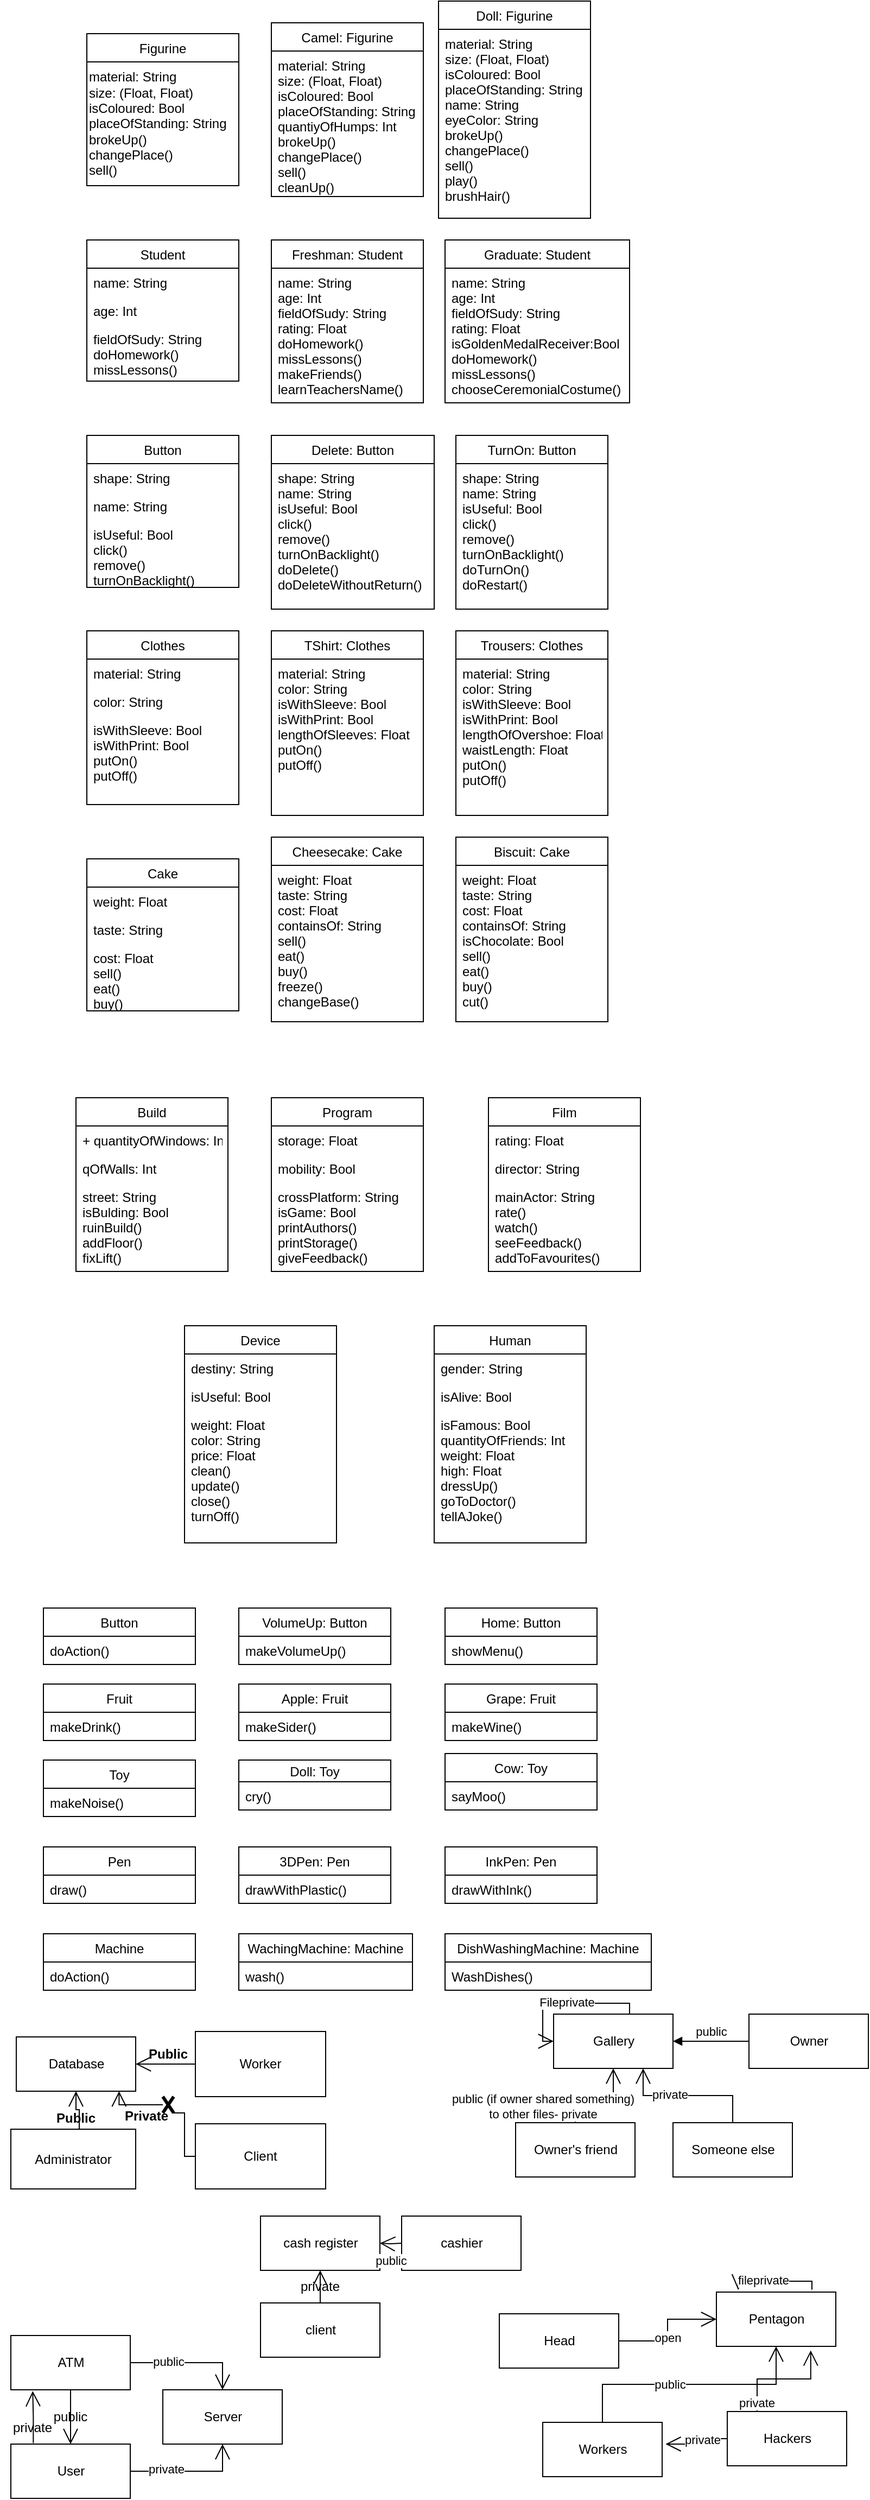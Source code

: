 <mxfile version="15.4.1" type="github">
  <diagram id="C5RBs43oDa-KdzZeNtuy" name="Page-1">
    <mxGraphModel dx="1662" dy="1931" grid="1" gridSize="10" guides="1" tooltips="1" connect="1" arrows="1" fold="1" page="1" pageScale="1" pageWidth="827" pageHeight="1169" math="0" shadow="0">
      <root>
        <mxCell id="WIyWlLk6GJQsqaUBKTNV-0" />
        <mxCell id="WIyWlLk6GJQsqaUBKTNV-1" parent="WIyWlLk6GJQsqaUBKTNV-0" />
        <mxCell id="d9hjLv1WuLnABqPmbMbq-0" value="Build" style="swimlane;fontStyle=0;childLayout=stackLayout;horizontal=1;startSize=26;fillColor=none;horizontalStack=0;resizeParent=1;resizeParentMax=0;resizeLast=0;collapsible=1;marginBottom=0;" parent="WIyWlLk6GJQsqaUBKTNV-1" vertex="1">
          <mxGeometry x="80" y="-140" width="140" height="160" as="geometry">
            <mxRectangle x="200" y="-570" width="60" height="26" as="alternateBounds" />
          </mxGeometry>
        </mxCell>
        <mxCell id="d9hjLv1WuLnABqPmbMbq-1" value="+ quantityOfWindows: Int" style="text;strokeColor=none;fillColor=none;align=left;verticalAlign=top;spacingLeft=4;spacingRight=4;overflow=hidden;rotatable=0;points=[[0,0.5],[1,0.5]];portConstraint=eastwest;" parent="d9hjLv1WuLnABqPmbMbq-0" vertex="1">
          <mxGeometry y="26" width="140" height="26" as="geometry" />
        </mxCell>
        <mxCell id="d9hjLv1WuLnABqPmbMbq-2" value="qOfWalls: Int" style="text;strokeColor=none;fillColor=none;align=left;verticalAlign=top;spacingLeft=4;spacingRight=4;overflow=hidden;rotatable=0;points=[[0,0.5],[1,0.5]];portConstraint=eastwest;" parent="d9hjLv1WuLnABqPmbMbq-0" vertex="1">
          <mxGeometry y="52" width="140" height="26" as="geometry" />
        </mxCell>
        <mxCell id="d9hjLv1WuLnABqPmbMbq-3" value="street: String&#xa;isBulding: Bool&#xa;ruinBuild()&#xa;addFloor()&#xa;fixLift()" style="text;strokeColor=none;fillColor=none;align=left;verticalAlign=top;spacingLeft=4;spacingRight=4;overflow=hidden;rotatable=0;points=[[0,0.5],[1,0.5]];portConstraint=eastwest;" parent="d9hjLv1WuLnABqPmbMbq-0" vertex="1">
          <mxGeometry y="78" width="140" height="82" as="geometry" />
        </mxCell>
        <mxCell id="d9hjLv1WuLnABqPmbMbq-6" value="Program" style="swimlane;fontStyle=0;childLayout=stackLayout;horizontal=1;startSize=26;fillColor=none;horizontalStack=0;resizeParent=1;resizeParentMax=0;resizeLast=0;collapsible=1;marginBottom=0;" parent="WIyWlLk6GJQsqaUBKTNV-1" vertex="1">
          <mxGeometry x="260" y="-140" width="140" height="160" as="geometry" />
        </mxCell>
        <mxCell id="d9hjLv1WuLnABqPmbMbq-7" value="storage: Float" style="text;strokeColor=none;fillColor=none;align=left;verticalAlign=top;spacingLeft=4;spacingRight=4;overflow=hidden;rotatable=0;points=[[0,0.5],[1,0.5]];portConstraint=eastwest;" parent="d9hjLv1WuLnABqPmbMbq-6" vertex="1">
          <mxGeometry y="26" width="140" height="26" as="geometry" />
        </mxCell>
        <mxCell id="d9hjLv1WuLnABqPmbMbq-8" value="mobility: Bool" style="text;strokeColor=none;fillColor=none;align=left;verticalAlign=top;spacingLeft=4;spacingRight=4;overflow=hidden;rotatable=0;points=[[0,0.5],[1,0.5]];portConstraint=eastwest;" parent="d9hjLv1WuLnABqPmbMbq-6" vertex="1">
          <mxGeometry y="52" width="140" height="26" as="geometry" />
        </mxCell>
        <mxCell id="d9hjLv1WuLnABqPmbMbq-9" value="crossPlatform: String&#xa;isGame: Bool&#xa;printAuthors()&#xa;printStorage()&#xa;giveFeedback()" style="text;strokeColor=none;fillColor=none;align=left;verticalAlign=top;spacingLeft=4;spacingRight=4;overflow=hidden;rotatable=0;points=[[0,0.5],[1,0.5]];portConstraint=eastwest;" parent="d9hjLv1WuLnABqPmbMbq-6" vertex="1">
          <mxGeometry y="78" width="140" height="82" as="geometry" />
        </mxCell>
        <mxCell id="d9hjLv1WuLnABqPmbMbq-10" value="Film" style="swimlane;fontStyle=0;childLayout=stackLayout;horizontal=1;startSize=26;fillColor=none;horizontalStack=0;resizeParent=1;resizeParentMax=0;resizeLast=0;collapsible=1;marginBottom=0;" parent="WIyWlLk6GJQsqaUBKTNV-1" vertex="1">
          <mxGeometry x="460" y="-140" width="140" height="160" as="geometry" />
        </mxCell>
        <mxCell id="d9hjLv1WuLnABqPmbMbq-11" value="rating: Float" style="text;strokeColor=none;fillColor=none;align=left;verticalAlign=top;spacingLeft=4;spacingRight=4;overflow=hidden;rotatable=0;points=[[0,0.5],[1,0.5]];portConstraint=eastwest;" parent="d9hjLv1WuLnABqPmbMbq-10" vertex="1">
          <mxGeometry y="26" width="140" height="26" as="geometry" />
        </mxCell>
        <mxCell id="d9hjLv1WuLnABqPmbMbq-12" value="director: String" style="text;strokeColor=none;fillColor=none;align=left;verticalAlign=top;spacingLeft=4;spacingRight=4;overflow=hidden;rotatable=0;points=[[0,0.5],[1,0.5]];portConstraint=eastwest;" parent="d9hjLv1WuLnABqPmbMbq-10" vertex="1">
          <mxGeometry y="52" width="140" height="26" as="geometry" />
        </mxCell>
        <mxCell id="d9hjLv1WuLnABqPmbMbq-13" value="mainActor: String&#xa;rate()&#xa;watch()&#xa;seeFeedback()&#xa;addToFavourites()" style="text;strokeColor=none;fillColor=none;align=left;verticalAlign=top;spacingLeft=4;spacingRight=4;overflow=hidden;rotatable=0;points=[[0,0.5],[1,0.5]];portConstraint=eastwest;" parent="d9hjLv1WuLnABqPmbMbq-10" vertex="1">
          <mxGeometry y="78" width="140" height="82" as="geometry" />
        </mxCell>
        <mxCell id="d9hjLv1WuLnABqPmbMbq-14" value="Device" style="swimlane;fontStyle=0;childLayout=stackLayout;horizontal=1;startSize=26;fillColor=none;horizontalStack=0;resizeParent=1;resizeParentMax=0;resizeLast=0;collapsible=1;marginBottom=0;" parent="WIyWlLk6GJQsqaUBKTNV-1" vertex="1">
          <mxGeometry x="180" y="70" width="140" height="200" as="geometry" />
        </mxCell>
        <mxCell id="d9hjLv1WuLnABqPmbMbq-15" value="destiny: String" style="text;strokeColor=none;fillColor=none;align=left;verticalAlign=top;spacingLeft=4;spacingRight=4;overflow=hidden;rotatable=0;points=[[0,0.5],[1,0.5]];portConstraint=eastwest;" parent="d9hjLv1WuLnABqPmbMbq-14" vertex="1">
          <mxGeometry y="26" width="140" height="26" as="geometry" />
        </mxCell>
        <mxCell id="d9hjLv1WuLnABqPmbMbq-16" value="isUseful: Bool" style="text;strokeColor=none;fillColor=none;align=left;verticalAlign=top;spacingLeft=4;spacingRight=4;overflow=hidden;rotatable=0;points=[[0,0.5],[1,0.5]];portConstraint=eastwest;" parent="d9hjLv1WuLnABqPmbMbq-14" vertex="1">
          <mxGeometry y="52" width="140" height="26" as="geometry" />
        </mxCell>
        <mxCell id="d9hjLv1WuLnABqPmbMbq-17" value="weight: Float&#xa;color: String&#xa;price: Float&#xa;clean()&#xa;update()&#xa;close()&#xa;turnOff()" style="text;strokeColor=none;fillColor=none;align=left;verticalAlign=top;spacingLeft=4;spacingRight=4;overflow=hidden;rotatable=0;points=[[0,0.5],[1,0.5]];portConstraint=eastwest;" parent="d9hjLv1WuLnABqPmbMbq-14" vertex="1">
          <mxGeometry y="78" width="140" height="122" as="geometry" />
        </mxCell>
        <mxCell id="d9hjLv1WuLnABqPmbMbq-18" value="Human" style="swimlane;fontStyle=0;childLayout=stackLayout;horizontal=1;startSize=26;fillColor=none;horizontalStack=0;resizeParent=1;resizeParentMax=0;resizeLast=0;collapsible=1;marginBottom=0;" parent="WIyWlLk6GJQsqaUBKTNV-1" vertex="1">
          <mxGeometry x="410" y="70" width="140" height="200" as="geometry" />
        </mxCell>
        <mxCell id="d9hjLv1WuLnABqPmbMbq-19" value="gender: String" style="text;strokeColor=none;fillColor=none;align=left;verticalAlign=top;spacingLeft=4;spacingRight=4;overflow=hidden;rotatable=0;points=[[0,0.5],[1,0.5]];portConstraint=eastwest;" parent="d9hjLv1WuLnABqPmbMbq-18" vertex="1">
          <mxGeometry y="26" width="140" height="26" as="geometry" />
        </mxCell>
        <mxCell id="d9hjLv1WuLnABqPmbMbq-20" value="isAlive: Bool" style="text;strokeColor=none;fillColor=none;align=left;verticalAlign=top;spacingLeft=4;spacingRight=4;overflow=hidden;rotatable=0;points=[[0,0.5],[1,0.5]];portConstraint=eastwest;" parent="d9hjLv1WuLnABqPmbMbq-18" vertex="1">
          <mxGeometry y="52" width="140" height="26" as="geometry" />
        </mxCell>
        <mxCell id="d9hjLv1WuLnABqPmbMbq-21" value="isFamous: Bool&#xa;quantityOfFriends: Int&#xa;weight: Float&#xa;high: Float&#xa;dressUp()&#xa;goToDoctor()&#xa;tellAJoke()" style="text;strokeColor=none;fillColor=none;align=left;verticalAlign=top;spacingLeft=4;spacingRight=4;overflow=hidden;rotatable=0;points=[[0,0.5],[1,0.5]];portConstraint=eastwest;" parent="d9hjLv1WuLnABqPmbMbq-18" vertex="1">
          <mxGeometry y="78" width="140" height="122" as="geometry" />
        </mxCell>
        <mxCell id="I-5xlqZzlYs9I6MVpBO2-0" value="Figurine" style="swimlane;fontStyle=0;childLayout=stackLayout;horizontal=1;startSize=26;fillColor=none;horizontalStack=0;resizeParent=1;resizeParentMax=0;resizeLast=0;collapsible=1;marginBottom=0;" parent="WIyWlLk6GJQsqaUBKTNV-1" vertex="1">
          <mxGeometry x="90" y="-1120" width="140" height="140" as="geometry" />
        </mxCell>
        <mxCell id="I-5xlqZzlYs9I6MVpBO2-4" value="material: String&lt;br&gt;size: (Float, Float)&lt;br&gt;isColoured: Bool&lt;br&gt;placeOfStanding: String&lt;br&gt;brokeUp()&lt;br&gt;changePlace()&lt;br&gt;sell()" style="text;html=1;strokeColor=none;fillColor=none;align=left;verticalAlign=middle;whiteSpace=wrap;rounded=0;" parent="I-5xlqZzlYs9I6MVpBO2-0" vertex="1">
          <mxGeometry y="26" width="140" height="114" as="geometry" />
        </mxCell>
        <mxCell id="I-5xlqZzlYs9I6MVpBO2-5" value="Camel: Figurine" style="swimlane;fontStyle=0;childLayout=stackLayout;horizontal=1;startSize=26;fillColor=none;horizontalStack=0;resizeParent=1;resizeParentMax=0;resizeLast=0;collapsible=1;marginBottom=0;align=center;" parent="WIyWlLk6GJQsqaUBKTNV-1" vertex="1">
          <mxGeometry x="260" y="-1130" width="140" height="160" as="geometry" />
        </mxCell>
        <mxCell id="I-5xlqZzlYs9I6MVpBO2-6" value="material: String&#xa;size: (Float, Float)&#xa;isColoured: Bool&#xa;placeOfStanding: String&#xa;quantiyOfHumps: Int&#xa;brokeUp()&#xa;changePlace()&#xa;sell()&#xa;cleanUp()" style="text;strokeColor=none;fillColor=none;align=left;verticalAlign=top;spacingLeft=4;spacingRight=4;overflow=hidden;rotatable=0;points=[[0,0.5],[1,0.5]];portConstraint=eastwest;" parent="I-5xlqZzlYs9I6MVpBO2-5" vertex="1">
          <mxGeometry y="26" width="140" height="134" as="geometry" />
        </mxCell>
        <mxCell id="I-5xlqZzlYs9I6MVpBO2-9" value="Doll: Figurine" style="swimlane;fontStyle=0;childLayout=stackLayout;horizontal=1;startSize=26;fillColor=none;horizontalStack=0;resizeParent=1;resizeParentMax=0;resizeLast=0;collapsible=1;marginBottom=0;align=center;" parent="WIyWlLk6GJQsqaUBKTNV-1" vertex="1">
          <mxGeometry x="414" y="-1150" width="140" height="200" as="geometry" />
        </mxCell>
        <mxCell id="I-5xlqZzlYs9I6MVpBO2-10" value="material: String&#xa;size: (Float, Float)&#xa;isColoured: Bool&#xa;placeOfStanding: String&#xa;name: String&#xa;eyeColor: String&#xa;brokeUp()&#xa;changePlace()&#xa;sell()&#xa;play()&#xa;brushHair()" style="text;strokeColor=none;fillColor=none;align=left;verticalAlign=top;spacingLeft=4;spacingRight=4;overflow=hidden;rotatable=0;points=[[0,0.5],[1,0.5]];portConstraint=eastwest;" parent="I-5xlqZzlYs9I6MVpBO2-9" vertex="1">
          <mxGeometry y="26" width="140" height="174" as="geometry" />
        </mxCell>
        <mxCell id="I-5xlqZzlYs9I6MVpBO2-14" value="Student" style="swimlane;fontStyle=0;childLayout=stackLayout;horizontal=1;startSize=26;fillColor=none;horizontalStack=0;resizeParent=1;resizeParentMax=0;resizeLast=0;collapsible=1;marginBottom=0;align=center;" parent="WIyWlLk6GJQsqaUBKTNV-1" vertex="1">
          <mxGeometry x="90" y="-930" width="140" height="130" as="geometry" />
        </mxCell>
        <mxCell id="I-5xlqZzlYs9I6MVpBO2-15" value="name: String" style="text;strokeColor=none;fillColor=none;align=left;verticalAlign=top;spacingLeft=4;spacingRight=4;overflow=hidden;rotatable=0;points=[[0,0.5],[1,0.5]];portConstraint=eastwest;" parent="I-5xlqZzlYs9I6MVpBO2-14" vertex="1">
          <mxGeometry y="26" width="140" height="26" as="geometry" />
        </mxCell>
        <mxCell id="I-5xlqZzlYs9I6MVpBO2-16" value="age: Int" style="text;strokeColor=none;fillColor=none;align=left;verticalAlign=top;spacingLeft=4;spacingRight=4;overflow=hidden;rotatable=0;points=[[0,0.5],[1,0.5]];portConstraint=eastwest;" parent="I-5xlqZzlYs9I6MVpBO2-14" vertex="1">
          <mxGeometry y="52" width="140" height="26" as="geometry" />
        </mxCell>
        <mxCell id="I-5xlqZzlYs9I6MVpBO2-17" value="fieldOfSudy: String&#xa;doHomework()&#xa;missLessons()" style="text;strokeColor=none;fillColor=none;align=left;verticalAlign=top;spacingLeft=4;spacingRight=4;overflow=hidden;rotatable=0;points=[[0,0.5],[1,0.5]];portConstraint=eastwest;" parent="I-5xlqZzlYs9I6MVpBO2-14" vertex="1">
          <mxGeometry y="78" width="140" height="52" as="geometry" />
        </mxCell>
        <mxCell id="I-5xlqZzlYs9I6MVpBO2-18" value="Freshman: Student" style="swimlane;fontStyle=0;childLayout=stackLayout;horizontal=1;startSize=26;fillColor=none;horizontalStack=0;resizeParent=1;resizeParentMax=0;resizeLast=0;collapsible=1;marginBottom=0;align=center;" parent="WIyWlLk6GJQsqaUBKTNV-1" vertex="1">
          <mxGeometry x="260" y="-930" width="140" height="150" as="geometry" />
        </mxCell>
        <mxCell id="I-5xlqZzlYs9I6MVpBO2-19" value="name: String&#xa;age: Int&#xa;fieldOfSudy: String&#xa;rating: Float&#xa;doHomework()&#xa;missLessons()&#xa;makeFriends()&#xa;learnTeachersName()" style="text;strokeColor=none;fillColor=none;align=left;verticalAlign=top;spacingLeft=4;spacingRight=4;overflow=hidden;rotatable=0;points=[[0,0.5],[1,0.5]];portConstraint=eastwest;" parent="I-5xlqZzlYs9I6MVpBO2-18" vertex="1">
          <mxGeometry y="26" width="140" height="124" as="geometry" />
        </mxCell>
        <mxCell id="I-5xlqZzlYs9I6MVpBO2-22" value="Graduate: Student" style="swimlane;fontStyle=0;childLayout=stackLayout;horizontal=1;startSize=26;fillColor=none;horizontalStack=0;resizeParent=1;resizeParentMax=0;resizeLast=0;collapsible=1;marginBottom=0;align=center;" parent="WIyWlLk6GJQsqaUBKTNV-1" vertex="1">
          <mxGeometry x="420" y="-930" width="170" height="150" as="geometry" />
        </mxCell>
        <mxCell id="I-5xlqZzlYs9I6MVpBO2-23" value="name: String&#xa;age: Int&#xa;fieldOfSudy: String&#xa;rating: Float&#xa;isGoldenMedalReceiver:Bool&#xa;doHomework()&#xa;missLessons()&#xa;chooseCeremonialCostume()&#xa;" style="text;strokeColor=none;fillColor=none;align=left;verticalAlign=top;spacingLeft=4;spacingRight=4;overflow=hidden;rotatable=0;points=[[0,0.5],[1,0.5]];portConstraint=eastwest;" parent="I-5xlqZzlYs9I6MVpBO2-22" vertex="1">
          <mxGeometry y="26" width="170" height="124" as="geometry" />
        </mxCell>
        <mxCell id="I-5xlqZzlYs9I6MVpBO2-26" value="Button" style="swimlane;fontStyle=0;childLayout=stackLayout;horizontal=1;startSize=26;fillColor=none;horizontalStack=0;resizeParent=1;resizeParentMax=0;resizeLast=0;collapsible=1;marginBottom=0;align=center;" parent="WIyWlLk6GJQsqaUBKTNV-1" vertex="1">
          <mxGeometry x="90" y="-750" width="140" height="140" as="geometry" />
        </mxCell>
        <mxCell id="I-5xlqZzlYs9I6MVpBO2-27" value="shape: String" style="text;strokeColor=none;fillColor=none;align=left;verticalAlign=top;spacingLeft=4;spacingRight=4;overflow=hidden;rotatable=0;points=[[0,0.5],[1,0.5]];portConstraint=eastwest;" parent="I-5xlqZzlYs9I6MVpBO2-26" vertex="1">
          <mxGeometry y="26" width="140" height="26" as="geometry" />
        </mxCell>
        <mxCell id="I-5xlqZzlYs9I6MVpBO2-28" value="name: String" style="text;strokeColor=none;fillColor=none;align=left;verticalAlign=top;spacingLeft=4;spacingRight=4;overflow=hidden;rotatable=0;points=[[0,0.5],[1,0.5]];portConstraint=eastwest;" parent="I-5xlqZzlYs9I6MVpBO2-26" vertex="1">
          <mxGeometry y="52" width="140" height="26" as="geometry" />
        </mxCell>
        <mxCell id="I-5xlqZzlYs9I6MVpBO2-29" value="isUseful: Bool&#xa;click()&#xa;remove()&#xa;turnOnBacklight()" style="text;strokeColor=none;fillColor=none;align=left;verticalAlign=top;spacingLeft=4;spacingRight=4;overflow=hidden;rotatable=0;points=[[0,0.5],[1,0.5]];portConstraint=eastwest;" parent="I-5xlqZzlYs9I6MVpBO2-26" vertex="1">
          <mxGeometry y="78" width="140" height="62" as="geometry" />
        </mxCell>
        <mxCell id="I-5xlqZzlYs9I6MVpBO2-30" value="Delete: Button" style="swimlane;fontStyle=0;childLayout=stackLayout;horizontal=1;startSize=26;fillColor=none;horizontalStack=0;resizeParent=1;resizeParentMax=0;resizeLast=0;collapsible=1;marginBottom=0;align=center;" parent="WIyWlLk6GJQsqaUBKTNV-1" vertex="1">
          <mxGeometry x="260" y="-750" width="150" height="160" as="geometry" />
        </mxCell>
        <mxCell id="I-5xlqZzlYs9I6MVpBO2-31" value="shape: String&#xa;name: String&#xa;isUseful: Bool&#xa;click()&#xa;remove()&#xa;turnOnBacklight()&#xa;doDelete()&#xa;doDeleteWithoutReturn()" style="text;strokeColor=none;fillColor=none;align=left;verticalAlign=top;spacingLeft=4;spacingRight=4;overflow=hidden;rotatable=0;points=[[0,0.5],[1,0.5]];portConstraint=eastwest;" parent="I-5xlqZzlYs9I6MVpBO2-30" vertex="1">
          <mxGeometry y="26" width="150" height="134" as="geometry" />
        </mxCell>
        <mxCell id="I-5xlqZzlYs9I6MVpBO2-34" value="TurnOn: Button" style="swimlane;fontStyle=0;childLayout=stackLayout;horizontal=1;startSize=26;fillColor=none;horizontalStack=0;resizeParent=1;resizeParentMax=0;resizeLast=0;collapsible=1;marginBottom=0;align=center;" parent="WIyWlLk6GJQsqaUBKTNV-1" vertex="1">
          <mxGeometry x="430" y="-750" width="140" height="160" as="geometry" />
        </mxCell>
        <mxCell id="I-5xlqZzlYs9I6MVpBO2-35" value="shape: String&#xa;name: String&#xa;isUseful: Bool&#xa;click()&#xa;remove()&#xa;turnOnBacklight()&#xa;doTurnOn()&#xa;doRestart()" style="text;strokeColor=none;fillColor=none;align=left;verticalAlign=top;spacingLeft=4;spacingRight=4;overflow=hidden;rotatable=0;points=[[0,0.5],[1,0.5]];portConstraint=eastwest;" parent="I-5xlqZzlYs9I6MVpBO2-34" vertex="1">
          <mxGeometry y="26" width="140" height="134" as="geometry" />
        </mxCell>
        <mxCell id="I-5xlqZzlYs9I6MVpBO2-38" value="Clothes" style="swimlane;fontStyle=0;childLayout=stackLayout;horizontal=1;startSize=26;fillColor=none;horizontalStack=0;resizeParent=1;resizeParentMax=0;resizeLast=0;collapsible=1;marginBottom=0;align=center;" parent="WIyWlLk6GJQsqaUBKTNV-1" vertex="1">
          <mxGeometry x="90" y="-570" width="140" height="160" as="geometry" />
        </mxCell>
        <mxCell id="I-5xlqZzlYs9I6MVpBO2-39" value="material: String" style="text;strokeColor=none;fillColor=none;align=left;verticalAlign=top;spacingLeft=4;spacingRight=4;overflow=hidden;rotatable=0;points=[[0,0.5],[1,0.5]];portConstraint=eastwest;" parent="I-5xlqZzlYs9I6MVpBO2-38" vertex="1">
          <mxGeometry y="26" width="140" height="26" as="geometry" />
        </mxCell>
        <mxCell id="I-5xlqZzlYs9I6MVpBO2-40" value="color: String" style="text;strokeColor=none;fillColor=none;align=left;verticalAlign=top;spacingLeft=4;spacingRight=4;overflow=hidden;rotatable=0;points=[[0,0.5],[1,0.5]];portConstraint=eastwest;" parent="I-5xlqZzlYs9I6MVpBO2-38" vertex="1">
          <mxGeometry y="52" width="140" height="26" as="geometry" />
        </mxCell>
        <mxCell id="I-5xlqZzlYs9I6MVpBO2-41" value="isWithSleeve: Bool&#xa;isWithPrint: Bool&#xa;putOn()&#xa;putOff()" style="text;strokeColor=none;fillColor=none;align=left;verticalAlign=top;spacingLeft=4;spacingRight=4;overflow=hidden;rotatable=0;points=[[0,0.5],[1,0.5]];portConstraint=eastwest;" parent="I-5xlqZzlYs9I6MVpBO2-38" vertex="1">
          <mxGeometry y="78" width="140" height="82" as="geometry" />
        </mxCell>
        <mxCell id="I-5xlqZzlYs9I6MVpBO2-42" value="TShirt: Clothes" style="swimlane;fontStyle=0;childLayout=stackLayout;horizontal=1;startSize=26;fillColor=none;horizontalStack=0;resizeParent=1;resizeParentMax=0;resizeLast=0;collapsible=1;marginBottom=0;align=center;" parent="WIyWlLk6GJQsqaUBKTNV-1" vertex="1">
          <mxGeometry x="260" y="-570" width="140" height="170" as="geometry" />
        </mxCell>
        <mxCell id="I-5xlqZzlYs9I6MVpBO2-43" value="material: String&#xa;color: String&#xa;isWithSleeve: Bool&#xa;isWithPrint: Bool&#xa;lengthOfSleeves: Float&#xa;putOn()&#xa;putOff()" style="text;strokeColor=none;fillColor=none;align=left;verticalAlign=top;spacingLeft=4;spacingRight=4;overflow=hidden;rotatable=0;points=[[0,0.5],[1,0.5]];portConstraint=eastwest;" parent="I-5xlqZzlYs9I6MVpBO2-42" vertex="1">
          <mxGeometry y="26" width="140" height="144" as="geometry" />
        </mxCell>
        <mxCell id="I-5xlqZzlYs9I6MVpBO2-46" value="Trousers: Clothes" style="swimlane;fontStyle=0;childLayout=stackLayout;horizontal=1;startSize=26;fillColor=none;horizontalStack=0;resizeParent=1;resizeParentMax=0;resizeLast=0;collapsible=1;marginBottom=0;align=center;" parent="WIyWlLk6GJQsqaUBKTNV-1" vertex="1">
          <mxGeometry x="430" y="-570" width="140" height="170" as="geometry" />
        </mxCell>
        <mxCell id="I-5xlqZzlYs9I6MVpBO2-47" value="material: String&#xa;color: String&#xa;isWithSleeve: Bool&#xa;isWithPrint: Bool&#xa;lengthOfOvershoe: Float&#xa;waistLength: Float&#xa;putOn()&#xa;putOff()" style="text;strokeColor=none;fillColor=none;align=left;verticalAlign=top;spacingLeft=4;spacingRight=4;overflow=hidden;rotatable=0;points=[[0,0.5],[1,0.5]];portConstraint=eastwest;" parent="I-5xlqZzlYs9I6MVpBO2-46" vertex="1">
          <mxGeometry y="26" width="140" height="144" as="geometry" />
        </mxCell>
        <mxCell id="I-5xlqZzlYs9I6MVpBO2-50" value="Cake" style="swimlane;fontStyle=0;childLayout=stackLayout;horizontal=1;startSize=26;fillColor=none;horizontalStack=0;resizeParent=1;resizeParentMax=0;resizeLast=0;collapsible=1;marginBottom=0;align=center;" parent="WIyWlLk6GJQsqaUBKTNV-1" vertex="1">
          <mxGeometry x="90" y="-360" width="140" height="140" as="geometry" />
        </mxCell>
        <mxCell id="I-5xlqZzlYs9I6MVpBO2-51" value="weight: Float" style="text;strokeColor=none;fillColor=none;align=left;verticalAlign=top;spacingLeft=4;spacingRight=4;overflow=hidden;rotatable=0;points=[[0,0.5],[1,0.5]];portConstraint=eastwest;" parent="I-5xlqZzlYs9I6MVpBO2-50" vertex="1">
          <mxGeometry y="26" width="140" height="26" as="geometry" />
        </mxCell>
        <mxCell id="I-5xlqZzlYs9I6MVpBO2-52" value="taste: String" style="text;strokeColor=none;fillColor=none;align=left;verticalAlign=top;spacingLeft=4;spacingRight=4;overflow=hidden;rotatable=0;points=[[0,0.5],[1,0.5]];portConstraint=eastwest;" parent="I-5xlqZzlYs9I6MVpBO2-50" vertex="1">
          <mxGeometry y="52" width="140" height="26" as="geometry" />
        </mxCell>
        <mxCell id="I-5xlqZzlYs9I6MVpBO2-53" value="cost: Float&#xa;sell()&#xa;eat()&#xa;buy()" style="text;strokeColor=none;fillColor=none;align=left;verticalAlign=top;spacingLeft=4;spacingRight=4;overflow=hidden;rotatable=0;points=[[0,0.5],[1,0.5]];portConstraint=eastwest;" parent="I-5xlqZzlYs9I6MVpBO2-50" vertex="1">
          <mxGeometry y="78" width="140" height="62" as="geometry" />
        </mxCell>
        <mxCell id="I-5xlqZzlYs9I6MVpBO2-54" value="Cheesecake: Cake" style="swimlane;fontStyle=0;childLayout=stackLayout;horizontal=1;startSize=26;fillColor=none;horizontalStack=0;resizeParent=1;resizeParentMax=0;resizeLast=0;collapsible=1;marginBottom=0;align=center;" parent="WIyWlLk6GJQsqaUBKTNV-1" vertex="1">
          <mxGeometry x="260" y="-380" width="140" height="170" as="geometry" />
        </mxCell>
        <mxCell id="I-5xlqZzlYs9I6MVpBO2-55" value="weight: Float&#xa;taste: String&#xa;cost: Float&#xa;containsOf: String&#xa;sell()&#xa;eat()&#xa;buy()&#xa;freeze()&#xa;changeBase()" style="text;strokeColor=none;fillColor=none;align=left;verticalAlign=top;spacingLeft=4;spacingRight=4;overflow=hidden;rotatable=0;points=[[0,0.5],[1,0.5]];portConstraint=eastwest;" parent="I-5xlqZzlYs9I6MVpBO2-54" vertex="1">
          <mxGeometry y="26" width="140" height="144" as="geometry" />
        </mxCell>
        <mxCell id="I-5xlqZzlYs9I6MVpBO2-58" value="Biscuit: Cake" style="swimlane;fontStyle=0;childLayout=stackLayout;horizontal=1;startSize=26;fillColor=none;horizontalStack=0;resizeParent=1;resizeParentMax=0;resizeLast=0;collapsible=1;marginBottom=0;align=center;" parent="WIyWlLk6GJQsqaUBKTNV-1" vertex="1">
          <mxGeometry x="430" y="-380" width="140" height="170" as="geometry" />
        </mxCell>
        <mxCell id="I-5xlqZzlYs9I6MVpBO2-59" value="weight: Float&#xa;taste: String&#xa;cost: Float&#xa;containsOf: String&#xa;isChocolate: Bool&#xa;sell()&#xa;eat()&#xa;buy()&#xa;cut()&#xa;" style="text;strokeColor=none;fillColor=none;align=left;verticalAlign=top;spacingLeft=4;spacingRight=4;overflow=hidden;rotatable=0;points=[[0,0.5],[1,0.5]];portConstraint=eastwest;" parent="I-5xlqZzlYs9I6MVpBO2-58" vertex="1">
          <mxGeometry y="26" width="140" height="144" as="geometry" />
        </mxCell>
        <mxCell id="ZmJqjmzoF06OJqpgWqBK-0" value="Button" style="swimlane;fontStyle=0;childLayout=stackLayout;horizontal=1;startSize=26;fillColor=none;horizontalStack=0;resizeParent=1;resizeParentMax=0;resizeLast=0;collapsible=1;marginBottom=0;" vertex="1" parent="WIyWlLk6GJQsqaUBKTNV-1">
          <mxGeometry x="50" y="330" width="140" height="52" as="geometry" />
        </mxCell>
        <mxCell id="ZmJqjmzoF06OJqpgWqBK-1" value="doAction()" style="text;strokeColor=none;fillColor=none;align=left;verticalAlign=top;spacingLeft=4;spacingRight=4;overflow=hidden;rotatable=0;points=[[0,0.5],[1,0.5]];portConstraint=eastwest;" vertex="1" parent="ZmJqjmzoF06OJqpgWqBK-0">
          <mxGeometry y="26" width="140" height="26" as="geometry" />
        </mxCell>
        <mxCell id="ZmJqjmzoF06OJqpgWqBK-4" value="VolumeUp: Button" style="swimlane;fontStyle=0;childLayout=stackLayout;horizontal=1;startSize=26;fillColor=none;horizontalStack=0;resizeParent=1;resizeParentMax=0;resizeLast=0;collapsible=1;marginBottom=0;" vertex="1" parent="WIyWlLk6GJQsqaUBKTNV-1">
          <mxGeometry x="230" y="330" width="140" height="52" as="geometry" />
        </mxCell>
        <mxCell id="ZmJqjmzoF06OJqpgWqBK-5" value="makeVolumeUp()" style="text;strokeColor=none;fillColor=none;align=left;verticalAlign=top;spacingLeft=4;spacingRight=4;overflow=hidden;rotatable=0;points=[[0,0.5],[1,0.5]];portConstraint=eastwest;" vertex="1" parent="ZmJqjmzoF06OJqpgWqBK-4">
          <mxGeometry y="26" width="140" height="26" as="geometry" />
        </mxCell>
        <mxCell id="ZmJqjmzoF06OJqpgWqBK-8" value="Home: Button" style="swimlane;fontStyle=0;childLayout=stackLayout;horizontal=1;startSize=26;fillColor=none;horizontalStack=0;resizeParent=1;resizeParentMax=0;resizeLast=0;collapsible=1;marginBottom=0;" vertex="1" parent="WIyWlLk6GJQsqaUBKTNV-1">
          <mxGeometry x="420" y="330" width="140" height="52" as="geometry" />
        </mxCell>
        <mxCell id="ZmJqjmzoF06OJqpgWqBK-9" value="showMenu()" style="text;strokeColor=none;fillColor=none;align=left;verticalAlign=top;spacingLeft=4;spacingRight=4;overflow=hidden;rotatable=0;points=[[0,0.5],[1,0.5]];portConstraint=eastwest;" vertex="1" parent="ZmJqjmzoF06OJqpgWqBK-8">
          <mxGeometry y="26" width="140" height="26" as="geometry" />
        </mxCell>
        <mxCell id="ZmJqjmzoF06OJqpgWqBK-12" value="Fruit" style="swimlane;fontStyle=0;childLayout=stackLayout;horizontal=1;startSize=26;fillColor=none;horizontalStack=0;resizeParent=1;resizeParentMax=0;resizeLast=0;collapsible=1;marginBottom=0;" vertex="1" parent="WIyWlLk6GJQsqaUBKTNV-1">
          <mxGeometry x="50" y="400" width="140" height="52" as="geometry" />
        </mxCell>
        <mxCell id="ZmJqjmzoF06OJqpgWqBK-13" value="makeDrink()" style="text;strokeColor=none;fillColor=none;align=left;verticalAlign=top;spacingLeft=4;spacingRight=4;overflow=hidden;rotatable=0;points=[[0,0.5],[1,0.5]];portConstraint=eastwest;" vertex="1" parent="ZmJqjmzoF06OJqpgWqBK-12">
          <mxGeometry y="26" width="140" height="26" as="geometry" />
        </mxCell>
        <mxCell id="ZmJqjmzoF06OJqpgWqBK-16" value="Apple: Fruit" style="swimlane;fontStyle=0;childLayout=stackLayout;horizontal=1;startSize=26;fillColor=none;horizontalStack=0;resizeParent=1;resizeParentMax=0;resizeLast=0;collapsible=1;marginBottom=0;" vertex="1" parent="WIyWlLk6GJQsqaUBKTNV-1">
          <mxGeometry x="230" y="400" width="140" height="52" as="geometry" />
        </mxCell>
        <mxCell id="ZmJqjmzoF06OJqpgWqBK-17" value="makeSider()" style="text;strokeColor=none;fillColor=none;align=left;verticalAlign=top;spacingLeft=4;spacingRight=4;overflow=hidden;rotatable=0;points=[[0,0.5],[1,0.5]];portConstraint=eastwest;" vertex="1" parent="ZmJqjmzoF06OJqpgWqBK-16">
          <mxGeometry y="26" width="140" height="26" as="geometry" />
        </mxCell>
        <mxCell id="ZmJqjmzoF06OJqpgWqBK-20" value="Grape: Fruit" style="swimlane;fontStyle=0;childLayout=stackLayout;horizontal=1;startSize=26;fillColor=none;horizontalStack=0;resizeParent=1;resizeParentMax=0;resizeLast=0;collapsible=1;marginBottom=0;" vertex="1" parent="WIyWlLk6GJQsqaUBKTNV-1">
          <mxGeometry x="420" y="400" width="140" height="52" as="geometry" />
        </mxCell>
        <mxCell id="ZmJqjmzoF06OJqpgWqBK-21" value="makeWine()" style="text;strokeColor=none;fillColor=none;align=left;verticalAlign=top;spacingLeft=4;spacingRight=4;overflow=hidden;rotatable=0;points=[[0,0.5],[1,0.5]];portConstraint=eastwest;" vertex="1" parent="ZmJqjmzoF06OJqpgWqBK-20">
          <mxGeometry y="26" width="140" height="26" as="geometry" />
        </mxCell>
        <mxCell id="ZmJqjmzoF06OJqpgWqBK-24" value="Toy" style="swimlane;fontStyle=0;childLayout=stackLayout;horizontal=1;startSize=26;fillColor=none;horizontalStack=0;resizeParent=1;resizeParentMax=0;resizeLast=0;collapsible=1;marginBottom=0;" vertex="1" parent="WIyWlLk6GJQsqaUBKTNV-1">
          <mxGeometry x="50" y="470" width="140" height="52" as="geometry" />
        </mxCell>
        <mxCell id="ZmJqjmzoF06OJqpgWqBK-25" value="makeNoise()" style="text;strokeColor=none;fillColor=none;align=left;verticalAlign=top;spacingLeft=4;spacingRight=4;overflow=hidden;rotatable=0;points=[[0,0.5],[1,0.5]];portConstraint=eastwest;" vertex="1" parent="ZmJqjmzoF06OJqpgWqBK-24">
          <mxGeometry y="26" width="140" height="26" as="geometry" />
        </mxCell>
        <mxCell id="ZmJqjmzoF06OJqpgWqBK-28" value="Doll: Toy" style="swimlane;fontStyle=0;childLayout=stackLayout;horizontal=1;startSize=20;fillColor=none;horizontalStack=0;resizeParent=1;resizeParentMax=0;resizeLast=0;collapsible=1;marginBottom=0;" vertex="1" parent="WIyWlLk6GJQsqaUBKTNV-1">
          <mxGeometry x="230" y="470" width="140" height="46" as="geometry" />
        </mxCell>
        <mxCell id="ZmJqjmzoF06OJqpgWqBK-29" value="cry()" style="text;strokeColor=none;fillColor=none;align=left;verticalAlign=top;spacingLeft=4;spacingRight=4;overflow=hidden;rotatable=0;points=[[0,0.5],[1,0.5]];portConstraint=eastwest;" vertex="1" parent="ZmJqjmzoF06OJqpgWqBK-28">
          <mxGeometry y="20" width="140" height="26" as="geometry" />
        </mxCell>
        <mxCell id="ZmJqjmzoF06OJqpgWqBK-34" value="Cow: Toy" style="swimlane;fontStyle=0;childLayout=stackLayout;horizontal=1;startSize=26;fillColor=none;horizontalStack=0;resizeParent=1;resizeParentMax=0;resizeLast=0;collapsible=1;marginBottom=0;" vertex="1" parent="WIyWlLk6GJQsqaUBKTNV-1">
          <mxGeometry x="420" y="464" width="140" height="52" as="geometry" />
        </mxCell>
        <mxCell id="ZmJqjmzoF06OJqpgWqBK-35" value="sayMoo()" style="text;strokeColor=none;fillColor=none;align=left;verticalAlign=top;spacingLeft=4;spacingRight=4;overflow=hidden;rotatable=0;points=[[0,0.5],[1,0.5]];portConstraint=eastwest;" vertex="1" parent="ZmJqjmzoF06OJqpgWqBK-34">
          <mxGeometry y="26" width="140" height="26" as="geometry" />
        </mxCell>
        <mxCell id="ZmJqjmzoF06OJqpgWqBK-36" value="Pen" style="swimlane;fontStyle=0;childLayout=stackLayout;horizontal=1;startSize=26;fillColor=none;horizontalStack=0;resizeParent=1;resizeParentMax=0;resizeLast=0;collapsible=1;marginBottom=0;" vertex="1" parent="WIyWlLk6GJQsqaUBKTNV-1">
          <mxGeometry x="50" y="550" width="140" height="52" as="geometry" />
        </mxCell>
        <mxCell id="ZmJqjmzoF06OJqpgWqBK-37" value="draw()" style="text;strokeColor=none;fillColor=none;align=left;verticalAlign=top;spacingLeft=4;spacingRight=4;overflow=hidden;rotatable=0;points=[[0,0.5],[1,0.5]];portConstraint=eastwest;" vertex="1" parent="ZmJqjmzoF06OJqpgWqBK-36">
          <mxGeometry y="26" width="140" height="26" as="geometry" />
        </mxCell>
        <mxCell id="ZmJqjmzoF06OJqpgWqBK-40" value="3DPen: Pen" style="swimlane;fontStyle=0;childLayout=stackLayout;horizontal=1;startSize=26;fillColor=none;horizontalStack=0;resizeParent=1;resizeParentMax=0;resizeLast=0;collapsible=1;marginBottom=0;" vertex="1" parent="WIyWlLk6GJQsqaUBKTNV-1">
          <mxGeometry x="230" y="550" width="140" height="52" as="geometry" />
        </mxCell>
        <mxCell id="ZmJqjmzoF06OJqpgWqBK-41" value="drawWithPlastic()" style="text;strokeColor=none;fillColor=none;align=left;verticalAlign=top;spacingLeft=4;spacingRight=4;overflow=hidden;rotatable=0;points=[[0,0.5],[1,0.5]];portConstraint=eastwest;" vertex="1" parent="ZmJqjmzoF06OJqpgWqBK-40">
          <mxGeometry y="26" width="140" height="26" as="geometry" />
        </mxCell>
        <mxCell id="ZmJqjmzoF06OJqpgWqBK-44" value="InkPen: Pen" style="swimlane;fontStyle=0;childLayout=stackLayout;horizontal=1;startSize=26;fillColor=none;horizontalStack=0;resizeParent=1;resizeParentMax=0;resizeLast=0;collapsible=1;marginBottom=0;" vertex="1" parent="WIyWlLk6GJQsqaUBKTNV-1">
          <mxGeometry x="420" y="550" width="140" height="52" as="geometry" />
        </mxCell>
        <mxCell id="ZmJqjmzoF06OJqpgWqBK-45" value="drawWithInk()" style="text;strokeColor=none;fillColor=none;align=left;verticalAlign=top;spacingLeft=4;spacingRight=4;overflow=hidden;rotatable=0;points=[[0,0.5],[1,0.5]];portConstraint=eastwest;" vertex="1" parent="ZmJqjmzoF06OJqpgWqBK-44">
          <mxGeometry y="26" width="140" height="26" as="geometry" />
        </mxCell>
        <mxCell id="ZmJqjmzoF06OJqpgWqBK-46" value="Machine" style="swimlane;fontStyle=0;childLayout=stackLayout;horizontal=1;startSize=26;fillColor=none;horizontalStack=0;resizeParent=1;resizeParentMax=0;resizeLast=0;collapsible=1;marginBottom=0;" vertex="1" parent="WIyWlLk6GJQsqaUBKTNV-1">
          <mxGeometry x="50" y="630" width="140" height="52" as="geometry" />
        </mxCell>
        <mxCell id="ZmJqjmzoF06OJqpgWqBK-47" value="doAction()" style="text;strokeColor=none;fillColor=none;align=left;verticalAlign=top;spacingLeft=4;spacingRight=4;overflow=hidden;rotatable=0;points=[[0,0.5],[1,0.5]];portConstraint=eastwest;" vertex="1" parent="ZmJqjmzoF06OJqpgWqBK-46">
          <mxGeometry y="26" width="140" height="26" as="geometry" />
        </mxCell>
        <mxCell id="ZmJqjmzoF06OJqpgWqBK-50" value="WachingMachine: Machine" style="swimlane;fontStyle=0;childLayout=stackLayout;horizontal=1;startSize=26;fillColor=none;horizontalStack=0;resizeParent=1;resizeParentMax=0;resizeLast=0;collapsible=1;marginBottom=0;" vertex="1" parent="WIyWlLk6GJQsqaUBKTNV-1">
          <mxGeometry x="230" y="630" width="160" height="52" as="geometry" />
        </mxCell>
        <mxCell id="ZmJqjmzoF06OJqpgWqBK-51" value="wash()" style="text;strokeColor=none;fillColor=none;align=left;verticalAlign=top;spacingLeft=4;spacingRight=4;overflow=hidden;rotatable=0;points=[[0,0.5],[1,0.5]];portConstraint=eastwest;" vertex="1" parent="ZmJqjmzoF06OJqpgWqBK-50">
          <mxGeometry y="26" width="160" height="26" as="geometry" />
        </mxCell>
        <mxCell id="ZmJqjmzoF06OJqpgWqBK-52" value="DishWashingMachine: Machine" style="swimlane;fontStyle=0;childLayout=stackLayout;horizontal=1;startSize=26;fillColor=none;horizontalStack=0;resizeParent=1;resizeParentMax=0;resizeLast=0;collapsible=1;marginBottom=0;" vertex="1" parent="WIyWlLk6GJQsqaUBKTNV-1">
          <mxGeometry x="420" y="630" width="190" height="52" as="geometry" />
        </mxCell>
        <mxCell id="ZmJqjmzoF06OJqpgWqBK-53" value="WashDishes()" style="text;strokeColor=none;fillColor=none;align=left;verticalAlign=top;spacingLeft=4;spacingRight=4;overflow=hidden;rotatable=0;points=[[0,0.5],[1,0.5]];portConstraint=eastwest;" vertex="1" parent="ZmJqjmzoF06OJqpgWqBK-52">
          <mxGeometry y="26" width="190" height="26" as="geometry" />
        </mxCell>
        <mxCell id="ZmJqjmzoF06OJqpgWqBK-58" value="Database" style="html=1;" vertex="1" parent="WIyWlLk6GJQsqaUBKTNV-1">
          <mxGeometry x="25" y="725" width="110" height="50" as="geometry" />
        </mxCell>
        <mxCell id="ZmJqjmzoF06OJqpgWqBK-61" value="Administrator" style="rounded=0;whiteSpace=wrap;html=1;" vertex="1" parent="WIyWlLk6GJQsqaUBKTNV-1">
          <mxGeometry x="20" y="810" width="115" height="55" as="geometry" />
        </mxCell>
        <mxCell id="ZmJqjmzoF06OJqpgWqBK-62" value="Worker" style="rounded=0;whiteSpace=wrap;html=1;" vertex="1" parent="WIyWlLk6GJQsqaUBKTNV-1">
          <mxGeometry x="190" y="720" width="120" height="60" as="geometry" />
        </mxCell>
        <mxCell id="ZmJqjmzoF06OJqpgWqBK-63" value="Client" style="rounded=0;whiteSpace=wrap;html=1;" vertex="1" parent="WIyWlLk6GJQsqaUBKTNV-1">
          <mxGeometry x="190" y="805" width="120" height="60" as="geometry" />
        </mxCell>
        <mxCell id="ZmJqjmzoF06OJqpgWqBK-66" value="" style="endArrow=open;endFill=1;endSize=12;html=1;rounded=0;edgeStyle=orthogonalEdgeStyle;exitX=0;exitY=0.5;exitDx=0;exitDy=0;entryX=1;entryY=0.5;entryDx=0;entryDy=0;" edge="1" parent="WIyWlLk6GJQsqaUBKTNV-1" source="ZmJqjmzoF06OJqpgWqBK-62" target="ZmJqjmzoF06OJqpgWqBK-58">
          <mxGeometry width="160" relative="1" as="geometry">
            <mxPoint x="260" y="785" as="sourcePoint" />
            <mxPoint x="420" y="785" as="targetPoint" />
          </mxGeometry>
        </mxCell>
        <mxCell id="ZmJqjmzoF06OJqpgWqBK-67" value="" style="endArrow=open;endFill=1;endSize=12;html=1;rounded=0;edgeStyle=orthogonalEdgeStyle;exitX=0.5;exitY=0;exitDx=0;exitDy=0;" edge="1" parent="WIyWlLk6GJQsqaUBKTNV-1" source="ZmJqjmzoF06OJqpgWqBK-61">
          <mxGeometry width="160" relative="1" as="geometry">
            <mxPoint x="260" y="785" as="sourcePoint" />
            <mxPoint x="80" y="775" as="targetPoint" />
            <Array as="points">
              <mxPoint x="83" y="810" />
              <mxPoint x="83" y="792" />
              <mxPoint x="80" y="792" />
            </Array>
          </mxGeometry>
        </mxCell>
        <mxCell id="ZmJqjmzoF06OJqpgWqBK-68" value="" style="endArrow=open;endFill=1;endSize=12;html=1;rounded=0;edgeStyle=orthogonalEdgeStyle;exitX=0;exitY=0.5;exitDx=0;exitDy=0;entryX=0.861;entryY=1;entryDx=0;entryDy=0;entryPerimeter=0;startArrow=none;" edge="1" parent="WIyWlLk6GJQsqaUBKTNV-1" source="ZmJqjmzoF06OJqpgWqBK-69" target="ZmJqjmzoF06OJqpgWqBK-58">
          <mxGeometry width="160" relative="1" as="geometry">
            <mxPoint x="260" y="785" as="sourcePoint" />
            <mxPoint x="420" y="785" as="targetPoint" />
            <Array as="points" />
          </mxGeometry>
        </mxCell>
        <mxCell id="ZmJqjmzoF06OJqpgWqBK-69" value="" style="shape=umlDestroy;whiteSpace=wrap;html=1;strokeWidth=3;" vertex="1" parent="WIyWlLk6GJQsqaUBKTNV-1">
          <mxGeometry x="160" y="780" width="10" height="15" as="geometry" />
        </mxCell>
        <mxCell id="ZmJqjmzoF06OJqpgWqBK-70" value="" style="endArrow=none;endFill=1;endSize=12;html=1;rounded=0;edgeStyle=orthogonalEdgeStyle;exitX=0;exitY=0.5;exitDx=0;exitDy=0;entryX=0.861;entryY=1;entryDx=0;entryDy=0;entryPerimeter=0;" edge="1" parent="WIyWlLk6GJQsqaUBKTNV-1" source="ZmJqjmzoF06OJqpgWqBK-63" target="ZmJqjmzoF06OJqpgWqBK-69">
          <mxGeometry width="160" relative="1" as="geometry">
            <mxPoint x="190" y="835" as="sourcePoint" />
            <mxPoint x="119.71" y="775" as="targetPoint" />
            <Array as="points">
              <mxPoint x="180" y="835" />
              <mxPoint x="180" y="795" />
            </Array>
          </mxGeometry>
        </mxCell>
        <mxCell id="ZmJqjmzoF06OJqpgWqBK-71" value="Gallery" style="html=1;" vertex="1" parent="WIyWlLk6GJQsqaUBKTNV-1">
          <mxGeometry x="520" y="704" width="110" height="50" as="geometry" />
        </mxCell>
        <mxCell id="ZmJqjmzoF06OJqpgWqBK-72" value="Owner" style="html=1;" vertex="1" parent="WIyWlLk6GJQsqaUBKTNV-1">
          <mxGeometry x="700" y="704" width="110" height="50" as="geometry" />
        </mxCell>
        <mxCell id="ZmJqjmzoF06OJqpgWqBK-74" value="Someone else" style="html=1;" vertex="1" parent="WIyWlLk6GJQsqaUBKTNV-1">
          <mxGeometry x="630" y="804" width="110" height="50" as="geometry" />
        </mxCell>
        <mxCell id="ZmJqjmzoF06OJqpgWqBK-75" value="Owner&#39;s friend" style="html=1;" vertex="1" parent="WIyWlLk6GJQsqaUBKTNV-1">
          <mxGeometry x="485" y="804" width="110" height="50" as="geometry" />
        </mxCell>
        <mxCell id="ZmJqjmzoF06OJqpgWqBK-76" value="Private" style="text;align=center;fontStyle=1;verticalAlign=middle;spacingLeft=3;spacingRight=3;strokeColor=none;rotatable=0;points=[[0,0.5],[1,0.5]];portConstraint=eastwest;" vertex="1" parent="WIyWlLk6GJQsqaUBKTNV-1">
          <mxGeometry x="120" y="789" width="50" height="16" as="geometry" />
        </mxCell>
        <mxCell id="ZmJqjmzoF06OJqpgWqBK-77" value="Public" style="text;align=center;fontStyle=1;verticalAlign=middle;spacingLeft=3;spacingRight=3;strokeColor=none;rotatable=0;points=[[0,0.5],[1,0.5]];portConstraint=eastwest;" vertex="1" parent="WIyWlLk6GJQsqaUBKTNV-1">
          <mxGeometry x="140" y="730" width="50" height="20" as="geometry" />
        </mxCell>
        <mxCell id="ZmJqjmzoF06OJqpgWqBK-78" value="Public" style="text;align=center;fontStyle=1;verticalAlign=middle;spacingLeft=3;spacingRight=3;strokeColor=none;rotatable=0;points=[[0,0.5],[1,0.5]];portConstraint=eastwest;" vertex="1" parent="WIyWlLk6GJQsqaUBKTNV-1">
          <mxGeometry x="55" y="789" width="50" height="20" as="geometry" />
        </mxCell>
        <mxCell id="ZmJqjmzoF06OJqpgWqBK-79" value="public" style="html=1;verticalAlign=bottom;endArrow=block;rounded=0;edgeStyle=orthogonalEdgeStyle;exitX=0;exitY=0.5;exitDx=0;exitDy=0;entryX=1;entryY=0.5;entryDx=0;entryDy=0;" edge="1" parent="WIyWlLk6GJQsqaUBKTNV-1" source="ZmJqjmzoF06OJqpgWqBK-72" target="ZmJqjmzoF06OJqpgWqBK-71">
          <mxGeometry width="80" relative="1" as="geometry">
            <mxPoint x="400" y="764" as="sourcePoint" />
            <mxPoint x="480" y="764" as="targetPoint" />
          </mxGeometry>
        </mxCell>
        <mxCell id="ZmJqjmzoF06OJqpgWqBK-85" value="" style="endArrow=open;endFill=1;endSize=12;html=1;rounded=0;edgeStyle=orthogonalEdgeStyle;exitX=0.5;exitY=0;exitDx=0;exitDy=0;entryX=0.5;entryY=1;entryDx=0;entryDy=0;" edge="1" parent="WIyWlLk6GJQsqaUBKTNV-1" source="ZmJqjmzoF06OJqpgWqBK-75" target="ZmJqjmzoF06OJqpgWqBK-71">
          <mxGeometry width="160" relative="1" as="geometry">
            <mxPoint x="360" y="764" as="sourcePoint" />
            <mxPoint x="520" y="764" as="targetPoint" />
          </mxGeometry>
        </mxCell>
        <mxCell id="ZmJqjmzoF06OJqpgWqBK-90" value="public (if owner shared something)&lt;br&gt;to other files- private" style="edgeLabel;html=1;align=center;verticalAlign=middle;resizable=0;points=[];" vertex="1" connectable="0" parent="ZmJqjmzoF06OJqpgWqBK-85">
          <mxGeometry x="-0.231" relative="1" as="geometry">
            <mxPoint x="-38" y="10" as="offset" />
          </mxGeometry>
        </mxCell>
        <mxCell id="ZmJqjmzoF06OJqpgWqBK-86" value="" style="endArrow=open;endFill=1;endSize=12;html=1;rounded=0;edgeStyle=orthogonalEdgeStyle;exitX=0.5;exitY=0;exitDx=0;exitDy=0;entryX=0.75;entryY=1;entryDx=0;entryDy=0;" edge="1" parent="WIyWlLk6GJQsqaUBKTNV-1" source="ZmJqjmzoF06OJqpgWqBK-74" target="ZmJqjmzoF06OJqpgWqBK-71">
          <mxGeometry width="160" relative="1" as="geometry">
            <mxPoint x="550" y="814" as="sourcePoint" />
            <mxPoint x="585" y="764" as="targetPoint" />
          </mxGeometry>
        </mxCell>
        <mxCell id="ZmJqjmzoF06OJqpgWqBK-89" value="private" style="edgeLabel;html=1;align=center;verticalAlign=middle;resizable=0;points=[];" vertex="1" connectable="0" parent="ZmJqjmzoF06OJqpgWqBK-86">
          <mxGeometry x="0.259" y="-1" relative="1" as="geometry">
            <mxPoint as="offset" />
          </mxGeometry>
        </mxCell>
        <mxCell id="ZmJqjmzoF06OJqpgWqBK-87" value="" style="endArrow=open;endFill=1;endSize=12;html=1;rounded=0;edgeStyle=orthogonalEdgeStyle;exitX=0.636;exitY=0;exitDx=0;exitDy=0;exitPerimeter=0;" edge="1" parent="WIyWlLk6GJQsqaUBKTNV-1" source="ZmJqjmzoF06OJqpgWqBK-71">
          <mxGeometry width="160" relative="1" as="geometry">
            <mxPoint x="360" y="764" as="sourcePoint" />
            <mxPoint x="520" y="729" as="targetPoint" />
            <Array as="points">
              <mxPoint x="510" y="694" />
            </Array>
          </mxGeometry>
        </mxCell>
        <mxCell id="ZmJqjmzoF06OJqpgWqBK-88" value="Fileprivate" style="edgeLabel;html=1;align=center;verticalAlign=middle;resizable=0;points=[];" vertex="1" connectable="0" parent="ZmJqjmzoF06OJqpgWqBK-87">
          <mxGeometry x="0.011" y="-1" relative="1" as="geometry">
            <mxPoint as="offset" />
          </mxGeometry>
        </mxCell>
        <mxCell id="ZmJqjmzoF06OJqpgWqBK-91" value="ATM" style="html=1;" vertex="1" parent="WIyWlLk6GJQsqaUBKTNV-1">
          <mxGeometry x="20" y="1000" width="110" height="50" as="geometry" />
        </mxCell>
        <mxCell id="ZmJqjmzoF06OJqpgWqBK-92" value="Server" style="html=1;" vertex="1" parent="WIyWlLk6GJQsqaUBKTNV-1">
          <mxGeometry x="160" y="1050" width="110" height="50" as="geometry" />
        </mxCell>
        <mxCell id="ZmJqjmzoF06OJqpgWqBK-93" value="User" style="html=1;" vertex="1" parent="WIyWlLk6GJQsqaUBKTNV-1">
          <mxGeometry x="20" y="1100" width="110" height="50" as="geometry" />
        </mxCell>
        <mxCell id="ZmJqjmzoF06OJqpgWqBK-94" value="" style="endArrow=open;endFill=1;endSize=12;html=1;rounded=0;edgeStyle=orthogonalEdgeStyle;exitX=1;exitY=0.5;exitDx=0;exitDy=0;entryX=0.5;entryY=0;entryDx=0;entryDy=0;" edge="1" parent="WIyWlLk6GJQsqaUBKTNV-1" source="ZmJqjmzoF06OJqpgWqBK-91" target="ZmJqjmzoF06OJqpgWqBK-92">
          <mxGeometry width="160" relative="1" as="geometry">
            <mxPoint x="310" y="980" as="sourcePoint" />
            <mxPoint x="470" y="980" as="targetPoint" />
          </mxGeometry>
        </mxCell>
        <mxCell id="ZmJqjmzoF06OJqpgWqBK-99" value="public" style="edgeLabel;html=1;align=center;verticalAlign=middle;resizable=0;points=[];" vertex="1" connectable="0" parent="ZmJqjmzoF06OJqpgWqBK-94">
          <mxGeometry x="-0.366" y="1" relative="1" as="geometry">
            <mxPoint as="offset" />
          </mxGeometry>
        </mxCell>
        <mxCell id="ZmJqjmzoF06OJqpgWqBK-96" value="" style="endArrow=open;endFill=1;endSize=12;html=1;rounded=0;edgeStyle=orthogonalEdgeStyle;exitX=0.5;exitY=1;exitDx=0;exitDy=0;entryX=0.5;entryY=0;entryDx=0;entryDy=0;" edge="1" parent="WIyWlLk6GJQsqaUBKTNV-1" source="ZmJqjmzoF06OJqpgWqBK-91" target="ZmJqjmzoF06OJqpgWqBK-93">
          <mxGeometry width="160" relative="1" as="geometry">
            <mxPoint x="50" y="1070" as="sourcePoint" />
            <mxPoint x="135" y="1095" as="targetPoint" />
          </mxGeometry>
        </mxCell>
        <mxCell id="ZmJqjmzoF06OJqpgWqBK-97" value="" style="endArrow=open;endFill=1;endSize=12;html=1;rounded=0;edgeStyle=orthogonalEdgeStyle;exitX=1;exitY=0.5;exitDx=0;exitDy=0;entryX=0.5;entryY=1;entryDx=0;entryDy=0;" edge="1" parent="WIyWlLk6GJQsqaUBKTNV-1" source="ZmJqjmzoF06OJqpgWqBK-93" target="ZmJqjmzoF06OJqpgWqBK-92">
          <mxGeometry width="160" relative="1" as="geometry">
            <mxPoint x="310" y="980" as="sourcePoint" />
            <mxPoint x="470" y="980" as="targetPoint" />
          </mxGeometry>
        </mxCell>
        <mxCell id="ZmJqjmzoF06OJqpgWqBK-98" value="private" style="edgeLabel;html=1;align=center;verticalAlign=middle;resizable=0;points=[];" vertex="1" connectable="0" parent="ZmJqjmzoF06OJqpgWqBK-97">
          <mxGeometry x="-0.408" y="2" relative="1" as="geometry">
            <mxPoint as="offset" />
          </mxGeometry>
        </mxCell>
        <mxCell id="ZmJqjmzoF06OJqpgWqBK-100" value="public" style="text;html=1;strokeColor=none;fillColor=none;align=center;verticalAlign=middle;whiteSpace=wrap;rounded=0;" vertex="1" parent="WIyWlLk6GJQsqaUBKTNV-1">
          <mxGeometry x="45" y="1060" width="60" height="30" as="geometry" />
        </mxCell>
        <mxCell id="ZmJqjmzoF06OJqpgWqBK-101" value="" style="endArrow=open;endFill=1;endSize=12;html=1;rounded=0;edgeStyle=orthogonalEdgeStyle;exitX=0.188;exitY=-0.017;exitDx=0;exitDy=0;entryX=0.183;entryY=1.023;entryDx=0;entryDy=0;exitPerimeter=0;entryPerimeter=0;" edge="1" parent="WIyWlLk6GJQsqaUBKTNV-1" source="ZmJqjmzoF06OJqpgWqBK-93" target="ZmJqjmzoF06OJqpgWqBK-91">
          <mxGeometry width="160" relative="1" as="geometry">
            <mxPoint x="-1" y="1040" as="sourcePoint" />
            <mxPoint x="-1" y="1090" as="targetPoint" />
          </mxGeometry>
        </mxCell>
        <mxCell id="ZmJqjmzoF06OJqpgWqBK-103" value="private" style="text;html=1;strokeColor=none;fillColor=none;align=center;verticalAlign=middle;whiteSpace=wrap;rounded=0;" vertex="1" parent="WIyWlLk6GJQsqaUBKTNV-1">
          <mxGeometry x="10" y="1070" width="60" height="30" as="geometry" />
        </mxCell>
        <mxCell id="ZmJqjmzoF06OJqpgWqBK-104" value="cash register" style="html=1;" vertex="1" parent="WIyWlLk6GJQsqaUBKTNV-1">
          <mxGeometry x="250" y="890" width="110" height="50" as="geometry" />
        </mxCell>
        <mxCell id="ZmJqjmzoF06OJqpgWqBK-105" value="cashier" style="html=1;" vertex="1" parent="WIyWlLk6GJQsqaUBKTNV-1">
          <mxGeometry x="380" y="890" width="110" height="50" as="geometry" />
        </mxCell>
        <mxCell id="ZmJqjmzoF06OJqpgWqBK-106" value="client" style="html=1;" vertex="1" parent="WIyWlLk6GJQsqaUBKTNV-1">
          <mxGeometry x="250" y="970" width="110" height="50" as="geometry" />
        </mxCell>
        <mxCell id="ZmJqjmzoF06OJqpgWqBK-107" value="" style="endArrow=open;endFill=1;endSize=12;html=1;rounded=0;edgeStyle=orthogonalEdgeStyle;exitX=0.5;exitY=0;exitDx=0;exitDy=0;" edge="1" parent="WIyWlLk6GJQsqaUBKTNV-1" source="ZmJqjmzoF06OJqpgWqBK-106">
          <mxGeometry width="160" relative="1" as="geometry">
            <mxPoint x="240" y="870" as="sourcePoint" />
            <mxPoint x="305" y="940" as="targetPoint" />
          </mxGeometry>
        </mxCell>
        <mxCell id="ZmJqjmzoF06OJqpgWqBK-108" value="private" style="text;html=1;strokeColor=none;fillColor=none;align=center;verticalAlign=middle;whiteSpace=wrap;rounded=0;" vertex="1" parent="WIyWlLk6GJQsqaUBKTNV-1">
          <mxGeometry x="275" y="940" width="60" height="30" as="geometry" />
        </mxCell>
        <mxCell id="ZmJqjmzoF06OJqpgWqBK-111" value="" style="endArrow=open;endFill=1;endSize=12;html=1;rounded=0;edgeStyle=orthogonalEdgeStyle;exitX=1;exitY=0.5;exitDx=0;exitDy=0;entryX=1;entryY=0.5;entryDx=0;entryDy=0;" edge="1" parent="WIyWlLk6GJQsqaUBKTNV-1" target="ZmJqjmzoF06OJqpgWqBK-104">
          <mxGeometry width="160" relative="1" as="geometry">
            <mxPoint x="380" y="915" as="sourcePoint" />
            <mxPoint x="465" y="940" as="targetPoint" />
          </mxGeometry>
        </mxCell>
        <mxCell id="ZmJqjmzoF06OJqpgWqBK-112" value="public" style="edgeLabel;html=1;align=center;verticalAlign=middle;resizable=0;points=[];" vertex="1" connectable="0" parent="ZmJqjmzoF06OJqpgWqBK-111">
          <mxGeometry x="-0.366" y="1" relative="1" as="geometry">
            <mxPoint x="-4" y="14" as="offset" />
          </mxGeometry>
        </mxCell>
        <mxCell id="ZmJqjmzoF06OJqpgWqBK-113" value="Pentagon" style="html=1;" vertex="1" parent="WIyWlLk6GJQsqaUBKTNV-1">
          <mxGeometry x="670" y="960" width="110" height="50" as="geometry" />
        </mxCell>
        <mxCell id="ZmJqjmzoF06OJqpgWqBK-114" value="Hackers" style="html=1;" vertex="1" parent="WIyWlLk6GJQsqaUBKTNV-1">
          <mxGeometry x="680" y="1070" width="110" height="50" as="geometry" />
        </mxCell>
        <mxCell id="ZmJqjmzoF06OJqpgWqBK-115" value="Head" style="html=1;" vertex="1" parent="WIyWlLk6GJQsqaUBKTNV-1">
          <mxGeometry x="470" y="980" width="110" height="50" as="geometry" />
        </mxCell>
        <mxCell id="ZmJqjmzoF06OJqpgWqBK-116" value="Workers" style="html=1;" vertex="1" parent="WIyWlLk6GJQsqaUBKTNV-1">
          <mxGeometry x="510" y="1080" width="110" height="50" as="geometry" />
        </mxCell>
        <mxCell id="ZmJqjmzoF06OJqpgWqBK-117" value="" style="endArrow=open;endFill=1;endSize=12;html=1;rounded=0;edgeStyle=orthogonalEdgeStyle;exitX=0;exitY=0.5;exitDx=0;exitDy=0;entryX=1.029;entryY=0.4;entryDx=0;entryDy=0;entryPerimeter=0;" edge="1" parent="WIyWlLk6GJQsqaUBKTNV-1" source="ZmJqjmzoF06OJqpgWqBK-114" target="ZmJqjmzoF06OJqpgWqBK-116">
          <mxGeometry width="160" relative="1" as="geometry">
            <mxPoint x="570" y="1050" as="sourcePoint" />
            <mxPoint x="730" y="1050" as="targetPoint" />
          </mxGeometry>
        </mxCell>
        <mxCell id="ZmJqjmzoF06OJqpgWqBK-126" value="private" style="edgeLabel;html=1;align=center;verticalAlign=middle;resizable=0;points=[];" vertex="1" connectable="0" parent="ZmJqjmzoF06OJqpgWqBK-117">
          <mxGeometry x="-0.232" y="1" relative="1" as="geometry">
            <mxPoint as="offset" />
          </mxGeometry>
        </mxCell>
        <mxCell id="ZmJqjmzoF06OJqpgWqBK-118" value="" style="endArrow=open;endFill=1;endSize=12;html=1;rounded=0;edgeStyle=orthogonalEdgeStyle;exitX=0.5;exitY=0;exitDx=0;exitDy=0;entryX=0.5;entryY=1;entryDx=0;entryDy=0;" edge="1" parent="WIyWlLk6GJQsqaUBKTNV-1" source="ZmJqjmzoF06OJqpgWqBK-116" target="ZmJqjmzoF06OJqpgWqBK-113">
          <mxGeometry width="160" relative="1" as="geometry">
            <mxPoint x="570" y="1050" as="sourcePoint" />
            <mxPoint x="730" y="1050" as="targetPoint" />
          </mxGeometry>
        </mxCell>
        <mxCell id="ZmJqjmzoF06OJqpgWqBK-124" value="public" style="edgeLabel;html=1;align=center;verticalAlign=middle;resizable=0;points=[];" vertex="1" connectable="0" parent="ZmJqjmzoF06OJqpgWqBK-118">
          <mxGeometry x="-0.161" relative="1" as="geometry">
            <mxPoint as="offset" />
          </mxGeometry>
        </mxCell>
        <mxCell id="ZmJqjmzoF06OJqpgWqBK-119" value="" style="endArrow=open;endFill=1;endSize=12;html=1;rounded=0;edgeStyle=orthogonalEdgeStyle;exitX=1;exitY=0.5;exitDx=0;exitDy=0;entryX=0;entryY=0.5;entryDx=0;entryDy=0;" edge="1" parent="WIyWlLk6GJQsqaUBKTNV-1" source="ZmJqjmzoF06OJqpgWqBK-115" target="ZmJqjmzoF06OJqpgWqBK-113">
          <mxGeometry width="160" relative="1" as="geometry">
            <mxPoint x="570" y="1050" as="sourcePoint" />
            <mxPoint x="730" y="1050" as="targetPoint" />
          </mxGeometry>
        </mxCell>
        <mxCell id="ZmJqjmzoF06OJqpgWqBK-122" value="open" style="edgeLabel;html=1;align=center;verticalAlign=middle;resizable=0;points=[];" vertex="1" connectable="0" parent="ZmJqjmzoF06OJqpgWqBK-119">
          <mxGeometry x="-0.121" relative="1" as="geometry">
            <mxPoint as="offset" />
          </mxGeometry>
        </mxCell>
        <mxCell id="ZmJqjmzoF06OJqpgWqBK-121" value="" style="endArrow=open;endFill=1;endSize=12;html=1;rounded=0;edgeStyle=orthogonalEdgeStyle;exitX=0.25;exitY=0;exitDx=0;exitDy=0;entryX=0.79;entryY=1.074;entryDx=0;entryDy=0;entryPerimeter=0;" edge="1" parent="WIyWlLk6GJQsqaUBKTNV-1" source="ZmJqjmzoF06OJqpgWqBK-114" target="ZmJqjmzoF06OJqpgWqBK-113">
          <mxGeometry width="160" relative="1" as="geometry">
            <mxPoint x="620" y="994.71" as="sourcePoint" />
            <mxPoint x="780" y="994.71" as="targetPoint" />
            <Array as="points">
              <mxPoint x="707" y="1040" />
              <mxPoint x="757" y="1040" />
            </Array>
          </mxGeometry>
        </mxCell>
        <mxCell id="ZmJqjmzoF06OJqpgWqBK-125" value="private" style="edgeLabel;html=1;align=center;verticalAlign=middle;resizable=0;points=[];" vertex="1" connectable="0" parent="ZmJqjmzoF06OJqpgWqBK-121">
          <mxGeometry x="-0.843" y="1" relative="1" as="geometry">
            <mxPoint as="offset" />
          </mxGeometry>
        </mxCell>
        <mxCell id="ZmJqjmzoF06OJqpgWqBK-127" value="" style="endArrow=open;endFill=1;endSize=12;html=1;rounded=0;edgeStyle=orthogonalEdgeStyle;exitX=0.8;exitY=-0.046;exitDx=0;exitDy=0;exitPerimeter=0;" edge="1" parent="WIyWlLk6GJQsqaUBKTNV-1" source="ZmJqjmzoF06OJqpgWqBK-113">
          <mxGeometry width="160" relative="1" as="geometry">
            <mxPoint x="570" y="1050" as="sourcePoint" />
            <mxPoint x="690" y="958" as="targetPoint" />
          </mxGeometry>
        </mxCell>
        <mxCell id="ZmJqjmzoF06OJqpgWqBK-128" value="fileprivate" style="edgeLabel;html=1;align=center;verticalAlign=middle;resizable=0;points=[];" vertex="1" connectable="0" parent="ZmJqjmzoF06OJqpgWqBK-127">
          <mxGeometry x="0.263" y="-1" relative="1" as="geometry">
            <mxPoint as="offset" />
          </mxGeometry>
        </mxCell>
      </root>
    </mxGraphModel>
  </diagram>
</mxfile>
